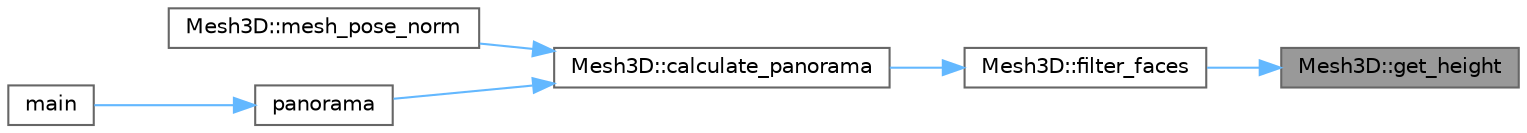 digraph "Mesh3D::get_height"
{
 // LATEX_PDF_SIZE
  bgcolor="transparent";
  edge [fontname=Helvetica,fontsize=10,labelfontname=Helvetica,labelfontsize=10];
  node [fontname=Helvetica,fontsize=10,shape=box,height=0.2,width=0.4];
  rankdir="RL";
  Node1 [id="Node000001",label="Mesh3D::get_height",height=0.2,width=0.4,color="gray40", fillcolor="grey60", style="filled", fontcolor="black",tooltip="Get height of a division of the cylinder."];
  Node1 -> Node2 [id="edge1_Node000001_Node000002",dir="back",color="steelblue1",style="solid",tooltip=" "];
  Node2 [id="Node000002",label="Mesh3D::filter_faces",height=0.2,width=0.4,color="grey40", fillcolor="white", style="filled",URL="$classMesh3D.html#a8cfc87c76eed8c2e11c14f87d2e2788a",tooltip="Separates the faces of the mesh according to their height and sector."];
  Node2 -> Node3 [id="edge2_Node000002_Node000003",dir="back",color="steelblue1",style="solid",tooltip=" "];
  Node3 [id="Node000003",label="Mesh3D::calculate_panorama",height=0.2,width=0.4,color="grey40", fillcolor="white", style="filled",URL="$classMesh3D.html#a0a984cd43ac240bc77aedaa564824fbb",tooltip="Calculate PANORAMA [extended] representation of the 3D mesh."];
  Node3 -> Node4 [id="edge3_Node000003_Node000004",dir="back",color="steelblue1",style="solid",tooltip=" "];
  Node4 [id="Node000004",label="Mesh3D::mesh_pose_norm",height=0.2,width=0.4,color="grey40", fillcolor="white", style="filled",URL="$classMesh3D.html#a46b3dc7efd61e25fb9f157b7b3592747",tooltip="Compute the normalized pose of 3d mesh."];
  Node3 -> Node5 [id="edge4_Node000003_Node000005",dir="back",color="steelblue1",style="solid",tooltip=" "];
  Node5 [id="Node000005",label="panorama",height=0.2,width=0.4,color="grey40", fillcolor="white", style="filled",URL="$main_8cpp.html#a2c209674c35c64c91f02b662b0902b5f",tooltip=" "];
  Node5 -> Node6 [id="edge5_Node000005_Node000006",dir="back",color="steelblue1",style="solid",tooltip=" "];
  Node6 [id="Node000006",label="main",height=0.2,width=0.4,color="grey40", fillcolor="white", style="filled",URL="$main_8cpp.html#a0ddf1224851353fc92bfbff6f499fa97",tooltip=" "];
}
